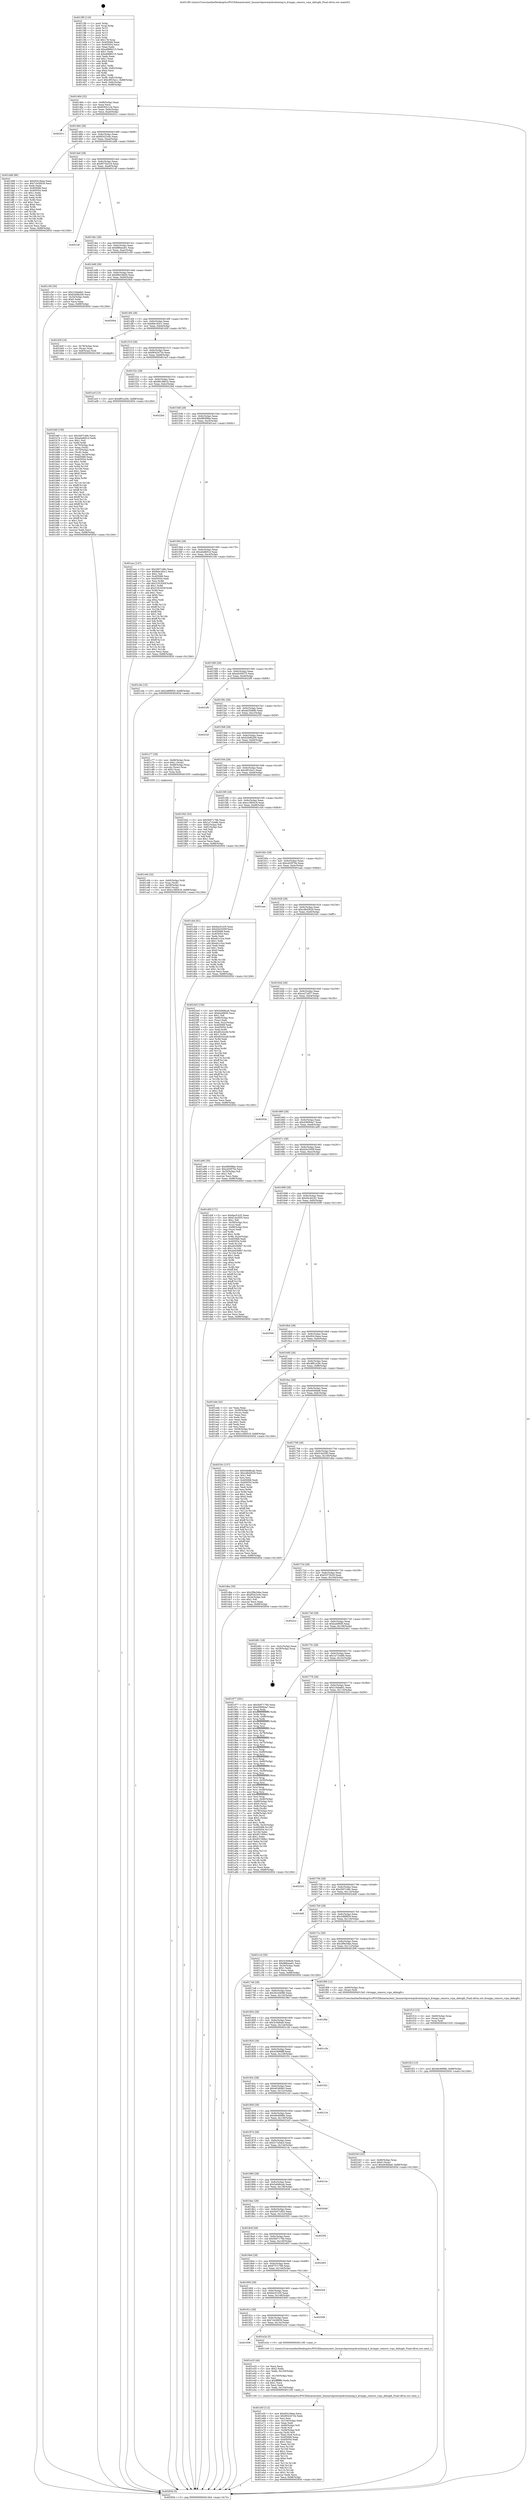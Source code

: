 digraph "0x4013f0" {
  label = "0x4013f0 (/mnt/c/Users/mathe/Desktop/tcc/POCII/binaries/extr_linuxarchpowerpckvmtiming.h_kvmppc_remove_vcpu_debugfs_Final-ollvm.out::main(0))"
  labelloc = "t"
  node[shape=record]

  Entry [label="",width=0.3,height=0.3,shape=circle,fillcolor=black,style=filled]
  "0x401464" [label="{
     0x401464 [32]\l
     | [instrs]\l
     &nbsp;&nbsp;0x401464 \<+6\>: mov -0x88(%rbp),%eax\l
     &nbsp;&nbsp;0x40146a \<+2\>: mov %eax,%ecx\l
     &nbsp;&nbsp;0x40146c \<+6\>: sub $0x8363c1cb,%ecx\l
     &nbsp;&nbsp;0x401472 \<+6\>: mov %eax,-0x9c(%rbp)\l
     &nbsp;&nbsp;0x401478 \<+6\>: mov %ecx,-0xa0(%rbp)\l
     &nbsp;&nbsp;0x40147e \<+6\>: je 000000000040201c \<main+0xc2c\>\l
  }"]
  "0x40201c" [label="{
     0x40201c\l
  }", style=dashed]
  "0x401484" [label="{
     0x401484 [28]\l
     | [instrs]\l
     &nbsp;&nbsp;0x401484 \<+5\>: jmp 0000000000401489 \<main+0x99\>\l
     &nbsp;&nbsp;0x401489 \<+6\>: mov -0x9c(%rbp),%eax\l
     &nbsp;&nbsp;0x40148f \<+5\>: sub $0x85423c6c,%eax\l
     &nbsp;&nbsp;0x401494 \<+6\>: mov %eax,-0xa4(%rbp)\l
     &nbsp;&nbsp;0x40149a \<+6\>: je 0000000000401dd8 \<main+0x9e8\>\l
  }"]
  Exit [label="",width=0.3,height=0.3,shape=circle,fillcolor=black,style=filled,peripheries=2]
  "0x401dd8" [label="{
     0x401dd8 [86]\l
     | [instrs]\l
     &nbsp;&nbsp;0x401dd8 \<+5\>: mov $0xd5419eea,%eax\l
     &nbsp;&nbsp;0x401ddd \<+5\>: mov $0x7cb30639,%ecx\l
     &nbsp;&nbsp;0x401de2 \<+2\>: xor %edx,%edx\l
     &nbsp;&nbsp;0x401de4 \<+7\>: mov 0x405068,%esi\l
     &nbsp;&nbsp;0x401deb \<+7\>: mov 0x405054,%edi\l
     &nbsp;&nbsp;0x401df2 \<+3\>: sub $0x1,%edx\l
     &nbsp;&nbsp;0x401df5 \<+3\>: mov %esi,%r8d\l
     &nbsp;&nbsp;0x401df8 \<+3\>: add %edx,%r8d\l
     &nbsp;&nbsp;0x401dfb \<+4\>: imul %r8d,%esi\l
     &nbsp;&nbsp;0x401dff \<+3\>: and $0x1,%esi\l
     &nbsp;&nbsp;0x401e02 \<+3\>: cmp $0x0,%esi\l
     &nbsp;&nbsp;0x401e05 \<+4\>: sete %r9b\l
     &nbsp;&nbsp;0x401e09 \<+3\>: cmp $0xa,%edi\l
     &nbsp;&nbsp;0x401e0c \<+4\>: setl %r10b\l
     &nbsp;&nbsp;0x401e10 \<+3\>: mov %r9b,%r11b\l
     &nbsp;&nbsp;0x401e13 \<+3\>: and %r10b,%r11b\l
     &nbsp;&nbsp;0x401e16 \<+3\>: xor %r10b,%r9b\l
     &nbsp;&nbsp;0x401e19 \<+3\>: or %r9b,%r11b\l
     &nbsp;&nbsp;0x401e1c \<+4\>: test $0x1,%r11b\l
     &nbsp;&nbsp;0x401e20 \<+3\>: cmovne %ecx,%eax\l
     &nbsp;&nbsp;0x401e23 \<+6\>: mov %eax,-0x88(%rbp)\l
     &nbsp;&nbsp;0x401e29 \<+5\>: jmp 000000000040265d \<main+0x126d\>\l
  }"]
  "0x4014a0" [label="{
     0x4014a0 [28]\l
     | [instrs]\l
     &nbsp;&nbsp;0x4014a0 \<+5\>: jmp 00000000004014a5 \<main+0xb5\>\l
     &nbsp;&nbsp;0x4014a5 \<+6\>: mov -0x9c(%rbp),%eax\l
     &nbsp;&nbsp;0x4014ab \<+5\>: sub $0x8570a319,%eax\l
     &nbsp;&nbsp;0x4014b0 \<+6\>: mov %eax,-0xa8(%rbp)\l
     &nbsp;&nbsp;0x4014b6 \<+6\>: je 00000000004021df \<main+0xdef\>\l
  }"]
  "0x401f23" [label="{
     0x401f23 [15]\l
     | [instrs]\l
     &nbsp;&nbsp;0x401f23 \<+10\>: movl $0x48c6696b,-0x88(%rbp)\l
     &nbsp;&nbsp;0x401f2d \<+5\>: jmp 000000000040265d \<main+0x126d\>\l
  }"]
  "0x4021df" [label="{
     0x4021df\l
  }", style=dashed]
  "0x4014bc" [label="{
     0x4014bc [28]\l
     | [instrs]\l
     &nbsp;&nbsp;0x4014bc \<+5\>: jmp 00000000004014c1 \<main+0xd1\>\l
     &nbsp;&nbsp;0x4014c1 \<+6\>: mov -0x9c(%rbp),%eax\l
     &nbsp;&nbsp;0x4014c7 \<+5\>: sub $0x886eea61,%eax\l
     &nbsp;&nbsp;0x4014cc \<+6\>: mov %eax,-0xac(%rbp)\l
     &nbsp;&nbsp;0x4014d2 \<+6\>: je 0000000000401c59 \<main+0x869\>\l
  }"]
  "0x401f14" [label="{
     0x401f14 [15]\l
     | [instrs]\l
     &nbsp;&nbsp;0x401f14 \<+4\>: mov -0x60(%rbp),%rax\l
     &nbsp;&nbsp;0x401f18 \<+3\>: mov (%rax),%rax\l
     &nbsp;&nbsp;0x401f1b \<+3\>: mov %rax,%rdi\l
     &nbsp;&nbsp;0x401f1e \<+5\>: call 0000000000401030 \<free@plt\>\l
     | [calls]\l
     &nbsp;&nbsp;0x401030 \{1\} (unknown)\l
  }"]
  "0x401c59" [label="{
     0x401c59 [30]\l
     | [instrs]\l
     &nbsp;&nbsp;0x401c59 \<+5\>: mov $0x216da8d1,%eax\l
     &nbsp;&nbsp;0x401c5e \<+5\>: mov $0xb2b8b200,%ecx\l
     &nbsp;&nbsp;0x401c63 \<+3\>: mov -0x34(%rbp),%edx\l
     &nbsp;&nbsp;0x401c66 \<+3\>: cmp $0x0,%edx\l
     &nbsp;&nbsp;0x401c69 \<+3\>: cmove %ecx,%eax\l
     &nbsp;&nbsp;0x401c6c \<+6\>: mov %eax,-0x88(%rbp)\l
     &nbsp;&nbsp;0x401c72 \<+5\>: jmp 000000000040265d \<main+0x126d\>\l
  }"]
  "0x4014d8" [label="{
     0x4014d8 [28]\l
     | [instrs]\l
     &nbsp;&nbsp;0x4014d8 \<+5\>: jmp 00000000004014dd \<main+0xed\>\l
     &nbsp;&nbsp;0x4014dd \<+6\>: mov -0x9c(%rbp),%eax\l
     &nbsp;&nbsp;0x4014e3 \<+5\>: sub $0x88d19b00,%eax\l
     &nbsp;&nbsp;0x4014e8 \<+6\>: mov %eax,-0xb0(%rbp)\l
     &nbsp;&nbsp;0x4014ee \<+6\>: je 00000000004020b4 \<main+0xcc4\>\l
  }"]
  "0x401e5f" [label="{
     0x401e5f [112]\l
     | [instrs]\l
     &nbsp;&nbsp;0x401e5f \<+5\>: mov $0xd5419eea,%ecx\l
     &nbsp;&nbsp;0x401e64 \<+5\>: mov $0x90424734,%edx\l
     &nbsp;&nbsp;0x401e69 \<+2\>: xor %esi,%esi\l
     &nbsp;&nbsp;0x401e6b \<+6\>: mov -0x154(%rbp),%edi\l
     &nbsp;&nbsp;0x401e71 \<+3\>: imul %eax,%edi\l
     &nbsp;&nbsp;0x401e74 \<+4\>: mov -0x60(%rbp),%r8\l
     &nbsp;&nbsp;0x401e78 \<+3\>: mov (%r8),%r8\l
     &nbsp;&nbsp;0x401e7b \<+4\>: mov -0x58(%rbp),%r9\l
     &nbsp;&nbsp;0x401e7f \<+3\>: movslq (%r9),%r9\l
     &nbsp;&nbsp;0x401e82 \<+4\>: mov %edi,(%r8,%r9,4)\l
     &nbsp;&nbsp;0x401e86 \<+7\>: mov 0x405068,%eax\l
     &nbsp;&nbsp;0x401e8d \<+7\>: mov 0x405054,%edi\l
     &nbsp;&nbsp;0x401e94 \<+3\>: sub $0x1,%esi\l
     &nbsp;&nbsp;0x401e97 \<+3\>: mov %eax,%r10d\l
     &nbsp;&nbsp;0x401e9a \<+3\>: add %esi,%r10d\l
     &nbsp;&nbsp;0x401e9d \<+4\>: imul %r10d,%eax\l
     &nbsp;&nbsp;0x401ea1 \<+3\>: and $0x1,%eax\l
     &nbsp;&nbsp;0x401ea4 \<+3\>: cmp $0x0,%eax\l
     &nbsp;&nbsp;0x401ea7 \<+4\>: sete %r11b\l
     &nbsp;&nbsp;0x401eab \<+3\>: cmp $0xa,%edi\l
     &nbsp;&nbsp;0x401eae \<+3\>: setl %bl\l
     &nbsp;&nbsp;0x401eb1 \<+3\>: mov %r11b,%r14b\l
     &nbsp;&nbsp;0x401eb4 \<+3\>: and %bl,%r14b\l
     &nbsp;&nbsp;0x401eb7 \<+3\>: xor %bl,%r11b\l
     &nbsp;&nbsp;0x401eba \<+3\>: or %r11b,%r14b\l
     &nbsp;&nbsp;0x401ebd \<+4\>: test $0x1,%r14b\l
     &nbsp;&nbsp;0x401ec1 \<+3\>: cmovne %edx,%ecx\l
     &nbsp;&nbsp;0x401ec4 \<+6\>: mov %ecx,-0x88(%rbp)\l
     &nbsp;&nbsp;0x401eca \<+5\>: jmp 000000000040265d \<main+0x126d\>\l
  }"]
  "0x4020b4" [label="{
     0x4020b4\l
  }", style=dashed]
  "0x4014f4" [label="{
     0x4014f4 [28]\l
     | [instrs]\l
     &nbsp;&nbsp;0x4014f4 \<+5\>: jmp 00000000004014f9 \<main+0x109\>\l
     &nbsp;&nbsp;0x4014f9 \<+6\>: mov -0x9c(%rbp),%eax\l
     &nbsp;&nbsp;0x4014ff \<+5\>: sub $0x8de183c1,%eax\l
     &nbsp;&nbsp;0x401504 \<+6\>: mov %eax,-0xb4(%rbp)\l
     &nbsp;&nbsp;0x40150a \<+6\>: je 0000000000401b5f \<main+0x76f\>\l
  }"]
  "0x401e33" [label="{
     0x401e33 [44]\l
     | [instrs]\l
     &nbsp;&nbsp;0x401e33 \<+2\>: xor %ecx,%ecx\l
     &nbsp;&nbsp;0x401e35 \<+5\>: mov $0x2,%edx\l
     &nbsp;&nbsp;0x401e3a \<+6\>: mov %edx,-0x150(%rbp)\l
     &nbsp;&nbsp;0x401e40 \<+1\>: cltd\l
     &nbsp;&nbsp;0x401e41 \<+6\>: mov -0x150(%rbp),%esi\l
     &nbsp;&nbsp;0x401e47 \<+2\>: idiv %esi\l
     &nbsp;&nbsp;0x401e49 \<+6\>: imul $0xfffffffe,%edx,%edx\l
     &nbsp;&nbsp;0x401e4f \<+3\>: sub $0x1,%ecx\l
     &nbsp;&nbsp;0x401e52 \<+2\>: sub %ecx,%edx\l
     &nbsp;&nbsp;0x401e54 \<+6\>: mov %edx,-0x154(%rbp)\l
     &nbsp;&nbsp;0x401e5a \<+5\>: call 0000000000401160 \<next_i\>\l
     | [calls]\l
     &nbsp;&nbsp;0x401160 \{1\} (/mnt/c/Users/mathe/Desktop/tcc/POCII/binaries/extr_linuxarchpowerpckvmtiming.h_kvmppc_remove_vcpu_debugfs_Final-ollvm.out::next_i)\l
  }"]
  "0x401b5f" [label="{
     0x401b5f [16]\l
     | [instrs]\l
     &nbsp;&nbsp;0x401b5f \<+4\>: mov -0x78(%rbp),%rax\l
     &nbsp;&nbsp;0x401b63 \<+3\>: mov (%rax),%rax\l
     &nbsp;&nbsp;0x401b66 \<+4\>: mov 0x8(%rax),%rdi\l
     &nbsp;&nbsp;0x401b6a \<+5\>: call 0000000000401060 \<atoi@plt\>\l
     | [calls]\l
     &nbsp;&nbsp;0x401060 \{1\} (unknown)\l
  }"]
  "0x401510" [label="{
     0x401510 [28]\l
     | [instrs]\l
     &nbsp;&nbsp;0x401510 \<+5\>: jmp 0000000000401515 \<main+0x125\>\l
     &nbsp;&nbsp;0x401515 \<+6\>: mov -0x9c(%rbp),%eax\l
     &nbsp;&nbsp;0x40151b \<+5\>: sub $0x90424734,%eax\l
     &nbsp;&nbsp;0x401520 \<+6\>: mov %eax,-0xb8(%rbp)\l
     &nbsp;&nbsp;0x401526 \<+6\>: je 0000000000401ecf \<main+0xadf\>\l
  }"]
  "0x401938" [label="{
     0x401938\l
  }", style=dashed]
  "0x401ecf" [label="{
     0x401ecf [15]\l
     | [instrs]\l
     &nbsp;&nbsp;0x401ecf \<+10\>: movl $0xdf91a29c,-0x88(%rbp)\l
     &nbsp;&nbsp;0x401ed9 \<+5\>: jmp 000000000040265d \<main+0x126d\>\l
  }"]
  "0x40152c" [label="{
     0x40152c [28]\l
     | [instrs]\l
     &nbsp;&nbsp;0x40152c \<+5\>: jmp 0000000000401531 \<main+0x141\>\l
     &nbsp;&nbsp;0x401531 \<+6\>: mov -0x9c(%rbp),%eax\l
     &nbsp;&nbsp;0x401537 \<+5\>: sub $0x9bc3861b,%eax\l
     &nbsp;&nbsp;0x40153c \<+6\>: mov %eax,-0xbc(%rbp)\l
     &nbsp;&nbsp;0x401542 \<+6\>: je 00000000004022bd \<main+0xecd\>\l
  }"]
  "0x401e2e" [label="{
     0x401e2e [5]\l
     | [instrs]\l
     &nbsp;&nbsp;0x401e2e \<+5\>: call 0000000000401160 \<next_i\>\l
     | [calls]\l
     &nbsp;&nbsp;0x401160 \{1\} (/mnt/c/Users/mathe/Desktop/tcc/POCII/binaries/extr_linuxarchpowerpckvmtiming.h_kvmppc_remove_vcpu_debugfs_Final-ollvm.out::next_i)\l
  }"]
  "0x4022bd" [label="{
     0x4022bd\l
  }", style=dashed]
  "0x401548" [label="{
     0x401548 [28]\l
     | [instrs]\l
     &nbsp;&nbsp;0x401548 \<+5\>: jmp 000000000040154d \<main+0x15d\>\l
     &nbsp;&nbsp;0x40154d \<+6\>: mov -0x9c(%rbp),%eax\l
     &nbsp;&nbsp;0x401553 \<+5\>: sub $0x9f05f9be,%eax\l
     &nbsp;&nbsp;0x401558 \<+6\>: mov %eax,-0xc0(%rbp)\l
     &nbsp;&nbsp;0x40155e \<+6\>: je 0000000000401acc \<main+0x6dc\>\l
  }"]
  "0x40191c" [label="{
     0x40191c [28]\l
     | [instrs]\l
     &nbsp;&nbsp;0x40191c \<+5\>: jmp 0000000000401921 \<main+0x531\>\l
     &nbsp;&nbsp;0x401921 \<+6\>: mov -0x9c(%rbp),%eax\l
     &nbsp;&nbsp;0x401927 \<+5\>: sub $0x7cb30639,%eax\l
     &nbsp;&nbsp;0x40192c \<+6\>: mov %eax,-0x14c(%rbp)\l
     &nbsp;&nbsp;0x401932 \<+6\>: je 0000000000401e2e \<main+0xa3e\>\l
  }"]
  "0x401acc" [label="{
     0x401acc [147]\l
     | [instrs]\l
     &nbsp;&nbsp;0x401acc \<+5\>: mov $0x2607c48c,%eax\l
     &nbsp;&nbsp;0x401ad1 \<+5\>: mov $0x8de183c1,%ecx\l
     &nbsp;&nbsp;0x401ad6 \<+2\>: mov $0x1,%dl\l
     &nbsp;&nbsp;0x401ad8 \<+7\>: mov 0x405068,%esi\l
     &nbsp;&nbsp;0x401adf \<+7\>: mov 0x405054,%edi\l
     &nbsp;&nbsp;0x401ae6 \<+3\>: mov %esi,%r8d\l
     &nbsp;&nbsp;0x401ae9 \<+7\>: add $0x3181830f,%r8d\l
     &nbsp;&nbsp;0x401af0 \<+4\>: sub $0x1,%r8d\l
     &nbsp;&nbsp;0x401af4 \<+7\>: sub $0x3181830f,%r8d\l
     &nbsp;&nbsp;0x401afb \<+4\>: imul %r8d,%esi\l
     &nbsp;&nbsp;0x401aff \<+3\>: and $0x1,%esi\l
     &nbsp;&nbsp;0x401b02 \<+3\>: cmp $0x0,%esi\l
     &nbsp;&nbsp;0x401b05 \<+4\>: sete %r9b\l
     &nbsp;&nbsp;0x401b09 \<+3\>: cmp $0xa,%edi\l
     &nbsp;&nbsp;0x401b0c \<+4\>: setl %r10b\l
     &nbsp;&nbsp;0x401b10 \<+3\>: mov %r9b,%r11b\l
     &nbsp;&nbsp;0x401b13 \<+4\>: xor $0xff,%r11b\l
     &nbsp;&nbsp;0x401b17 \<+3\>: mov %r10b,%bl\l
     &nbsp;&nbsp;0x401b1a \<+3\>: xor $0xff,%bl\l
     &nbsp;&nbsp;0x401b1d \<+3\>: xor $0x1,%dl\l
     &nbsp;&nbsp;0x401b20 \<+3\>: mov %r11b,%r14b\l
     &nbsp;&nbsp;0x401b23 \<+4\>: and $0xff,%r14b\l
     &nbsp;&nbsp;0x401b27 \<+3\>: and %dl,%r9b\l
     &nbsp;&nbsp;0x401b2a \<+3\>: mov %bl,%r15b\l
     &nbsp;&nbsp;0x401b2d \<+4\>: and $0xff,%r15b\l
     &nbsp;&nbsp;0x401b31 \<+3\>: and %dl,%r10b\l
     &nbsp;&nbsp;0x401b34 \<+3\>: or %r9b,%r14b\l
     &nbsp;&nbsp;0x401b37 \<+3\>: or %r10b,%r15b\l
     &nbsp;&nbsp;0x401b3a \<+3\>: xor %r15b,%r14b\l
     &nbsp;&nbsp;0x401b3d \<+3\>: or %bl,%r11b\l
     &nbsp;&nbsp;0x401b40 \<+4\>: xor $0xff,%r11b\l
     &nbsp;&nbsp;0x401b44 \<+3\>: or $0x1,%dl\l
     &nbsp;&nbsp;0x401b47 \<+3\>: and %dl,%r11b\l
     &nbsp;&nbsp;0x401b4a \<+3\>: or %r11b,%r14b\l
     &nbsp;&nbsp;0x401b4d \<+4\>: test $0x1,%r14b\l
     &nbsp;&nbsp;0x401b51 \<+3\>: cmovne %ecx,%eax\l
     &nbsp;&nbsp;0x401b54 \<+6\>: mov %eax,-0x88(%rbp)\l
     &nbsp;&nbsp;0x401b5a \<+5\>: jmp 000000000040265d \<main+0x126d\>\l
  }"]
  "0x401564" [label="{
     0x401564 [28]\l
     | [instrs]\l
     &nbsp;&nbsp;0x401564 \<+5\>: jmp 0000000000401569 \<main+0x179\>\l
     &nbsp;&nbsp;0x401569 \<+6\>: mov -0x9c(%rbp),%eax\l
     &nbsp;&nbsp;0x40156f \<+5\>: sub $0xa0afb91d,%eax\l
     &nbsp;&nbsp;0x401574 \<+6\>: mov %eax,-0xc4(%rbp)\l
     &nbsp;&nbsp;0x40157a \<+6\>: je 0000000000401c0e \<main+0x81e\>\l
  }"]
  "0x402508" [label="{
     0x402508\l
  }", style=dashed]
  "0x401c0e" [label="{
     0x401c0e [15]\l
     | [instrs]\l
     &nbsp;&nbsp;0x401c0e \<+10\>: movl $0x2d8f9f29,-0x88(%rbp)\l
     &nbsp;&nbsp;0x401c18 \<+5\>: jmp 000000000040265d \<main+0x126d\>\l
  }"]
  "0x401580" [label="{
     0x401580 [28]\l
     | [instrs]\l
     &nbsp;&nbsp;0x401580 \<+5\>: jmp 0000000000401585 \<main+0x195\>\l
     &nbsp;&nbsp;0x401585 \<+6\>: mov -0x9c(%rbp),%eax\l
     &nbsp;&nbsp;0x40158b \<+5\>: sub $0xa0c09275,%eax\l
     &nbsp;&nbsp;0x401590 \<+6\>: mov %eax,-0xc8(%rbp)\l
     &nbsp;&nbsp;0x401596 \<+6\>: je 00000000004022f6 \<main+0xf06\>\l
  }"]
  "0x401900" [label="{
     0x401900 [28]\l
     | [instrs]\l
     &nbsp;&nbsp;0x401900 \<+5\>: jmp 0000000000401905 \<main+0x515\>\l
     &nbsp;&nbsp;0x401905 \<+6\>: mov -0x9c(%rbp),%eax\l
     &nbsp;&nbsp;0x40190b \<+5\>: sub $0x6ecf1435,%eax\l
     &nbsp;&nbsp;0x401910 \<+6\>: mov %eax,-0x148(%rbp)\l
     &nbsp;&nbsp;0x401916 \<+6\>: je 0000000000402508 \<main+0x1118\>\l
  }"]
  "0x4022f6" [label="{
     0x4022f6\l
  }", style=dashed]
  "0x40159c" [label="{
     0x40159c [28]\l
     | [instrs]\l
     &nbsp;&nbsp;0x40159c \<+5\>: jmp 00000000004015a1 \<main+0x1b1\>\l
     &nbsp;&nbsp;0x4015a1 \<+6\>: mov -0x9c(%rbp),%eax\l
     &nbsp;&nbsp;0x4015a7 \<+5\>: sub $0xab35dbfb,%eax\l
     &nbsp;&nbsp;0x4015ac \<+6\>: mov %eax,-0xcc(%rbp)\l
     &nbsp;&nbsp;0x4015b2 \<+6\>: je 000000000040232f \<main+0xf3f\>\l
  }"]
  "0x4025cd" [label="{
     0x4025cd\l
  }", style=dashed]
  "0x40232f" [label="{
     0x40232f\l
  }", style=dashed]
  "0x4015b8" [label="{
     0x4015b8 [28]\l
     | [instrs]\l
     &nbsp;&nbsp;0x4015b8 \<+5\>: jmp 00000000004015bd \<main+0x1cd\>\l
     &nbsp;&nbsp;0x4015bd \<+6\>: mov -0x9c(%rbp),%eax\l
     &nbsp;&nbsp;0x4015c3 \<+5\>: sub $0xb2b8b200,%eax\l
     &nbsp;&nbsp;0x4015c8 \<+6\>: mov %eax,-0xd0(%rbp)\l
     &nbsp;&nbsp;0x4015ce \<+6\>: je 0000000000401c77 \<main+0x887\>\l
  }"]
  "0x4018e4" [label="{
     0x4018e4 [28]\l
     | [instrs]\l
     &nbsp;&nbsp;0x4018e4 \<+5\>: jmp 00000000004018e9 \<main+0x4f9\>\l
     &nbsp;&nbsp;0x4018e9 \<+6\>: mov -0x9c(%rbp),%eax\l
     &nbsp;&nbsp;0x4018ef \<+5\>: sub $0x6757c798,%eax\l
     &nbsp;&nbsp;0x4018f4 \<+6\>: mov %eax,-0x144(%rbp)\l
     &nbsp;&nbsp;0x4018fa \<+6\>: je 00000000004025cd \<main+0x11dd\>\l
  }"]
  "0x401c77" [label="{
     0x401c77 [29]\l
     | [instrs]\l
     &nbsp;&nbsp;0x401c77 \<+4\>: mov -0x68(%rbp),%rax\l
     &nbsp;&nbsp;0x401c7b \<+6\>: movl $0x1,(%rax)\l
     &nbsp;&nbsp;0x401c81 \<+4\>: mov -0x68(%rbp),%rax\l
     &nbsp;&nbsp;0x401c85 \<+3\>: movslq (%rax),%rax\l
     &nbsp;&nbsp;0x401c88 \<+4\>: shl $0x2,%rax\l
     &nbsp;&nbsp;0x401c8c \<+3\>: mov %rax,%rdi\l
     &nbsp;&nbsp;0x401c8f \<+5\>: call 0000000000401050 \<malloc@plt\>\l
     | [calls]\l
     &nbsp;&nbsp;0x401050 \{1\} (unknown)\l
  }"]
  "0x4015d4" [label="{
     0x4015d4 [28]\l
     | [instrs]\l
     &nbsp;&nbsp;0x4015d4 \<+5\>: jmp 00000000004015d9 \<main+0x1e9\>\l
     &nbsp;&nbsp;0x4015d9 \<+6\>: mov -0x9c(%rbp),%eax\l
     &nbsp;&nbsp;0x4015df \<+5\>: sub $0xc8f10a1c,%eax\l
     &nbsp;&nbsp;0x4015e4 \<+6\>: mov %eax,-0xd4(%rbp)\l
     &nbsp;&nbsp;0x4015ea \<+6\>: je 0000000000401942 \<main+0x552\>\l
  }"]
  "0x402493" [label="{
     0x402493\l
  }", style=dashed]
  "0x401942" [label="{
     0x401942 [53]\l
     | [instrs]\l
     &nbsp;&nbsp;0x401942 \<+5\>: mov $0x5b97176b,%eax\l
     &nbsp;&nbsp;0x401947 \<+5\>: mov $0x1a71b48b,%ecx\l
     &nbsp;&nbsp;0x40194c \<+6\>: mov -0x82(%rbp),%dl\l
     &nbsp;&nbsp;0x401952 \<+7\>: mov -0x81(%rbp),%sil\l
     &nbsp;&nbsp;0x401959 \<+3\>: mov %dl,%dil\l
     &nbsp;&nbsp;0x40195c \<+3\>: and %sil,%dil\l
     &nbsp;&nbsp;0x40195f \<+3\>: xor %sil,%dl\l
     &nbsp;&nbsp;0x401962 \<+3\>: or %dl,%dil\l
     &nbsp;&nbsp;0x401965 \<+4\>: test $0x1,%dil\l
     &nbsp;&nbsp;0x401969 \<+3\>: cmovne %ecx,%eax\l
     &nbsp;&nbsp;0x40196c \<+6\>: mov %eax,-0x88(%rbp)\l
     &nbsp;&nbsp;0x401972 \<+5\>: jmp 000000000040265d \<main+0x126d\>\l
  }"]
  "0x4015f0" [label="{
     0x4015f0 [28]\l
     | [instrs]\l
     &nbsp;&nbsp;0x4015f0 \<+5\>: jmp 00000000004015f5 \<main+0x205\>\l
     &nbsp;&nbsp;0x4015f5 \<+6\>: mov -0x9c(%rbp),%eax\l
     &nbsp;&nbsp;0x4015fb \<+5\>: sub $0xcc380418,%eax\l
     &nbsp;&nbsp;0x401600 \<+6\>: mov %eax,-0xd8(%rbp)\l
     &nbsp;&nbsp;0x401606 \<+6\>: je 0000000000401cb4 \<main+0x8c4\>\l
  }"]
  "0x40265d" [label="{
     0x40265d [5]\l
     | [instrs]\l
     &nbsp;&nbsp;0x40265d \<+5\>: jmp 0000000000401464 \<main+0x74\>\l
  }"]
  "0x4013f0" [label="{
     0x4013f0 [116]\l
     | [instrs]\l
     &nbsp;&nbsp;0x4013f0 \<+1\>: push %rbp\l
     &nbsp;&nbsp;0x4013f1 \<+3\>: mov %rsp,%rbp\l
     &nbsp;&nbsp;0x4013f4 \<+2\>: push %r15\l
     &nbsp;&nbsp;0x4013f6 \<+2\>: push %r14\l
     &nbsp;&nbsp;0x4013f8 \<+2\>: push %r13\l
     &nbsp;&nbsp;0x4013fa \<+2\>: push %r12\l
     &nbsp;&nbsp;0x4013fc \<+1\>: push %rbx\l
     &nbsp;&nbsp;0x4013fd \<+7\>: sub $0x178,%rsp\l
     &nbsp;&nbsp;0x401404 \<+7\>: mov 0x405068,%eax\l
     &nbsp;&nbsp;0x40140b \<+7\>: mov 0x405054,%ecx\l
     &nbsp;&nbsp;0x401412 \<+2\>: mov %eax,%edx\l
     &nbsp;&nbsp;0x401414 \<+6\>: add $0xa6886215,%edx\l
     &nbsp;&nbsp;0x40141a \<+3\>: sub $0x1,%edx\l
     &nbsp;&nbsp;0x40141d \<+6\>: sub $0xa6886215,%edx\l
     &nbsp;&nbsp;0x401423 \<+3\>: imul %edx,%eax\l
     &nbsp;&nbsp;0x401426 \<+3\>: and $0x1,%eax\l
     &nbsp;&nbsp;0x401429 \<+3\>: cmp $0x0,%eax\l
     &nbsp;&nbsp;0x40142c \<+4\>: sete %r8b\l
     &nbsp;&nbsp;0x401430 \<+4\>: and $0x1,%r8b\l
     &nbsp;&nbsp;0x401434 \<+7\>: mov %r8b,-0x82(%rbp)\l
     &nbsp;&nbsp;0x40143b \<+3\>: cmp $0xa,%ecx\l
     &nbsp;&nbsp;0x40143e \<+4\>: setl %r8b\l
     &nbsp;&nbsp;0x401442 \<+4\>: and $0x1,%r8b\l
     &nbsp;&nbsp;0x401446 \<+7\>: mov %r8b,-0x81(%rbp)\l
     &nbsp;&nbsp;0x40144d \<+10\>: movl $0xc8f10a1c,-0x88(%rbp)\l
     &nbsp;&nbsp;0x401457 \<+6\>: mov %edi,-0x8c(%rbp)\l
     &nbsp;&nbsp;0x40145d \<+7\>: mov %rsi,-0x98(%rbp)\l
  }"]
  "0x4018c8" [label="{
     0x4018c8 [28]\l
     | [instrs]\l
     &nbsp;&nbsp;0x4018c8 \<+5\>: jmp 00000000004018cd \<main+0x4dd\>\l
     &nbsp;&nbsp;0x4018cd \<+6\>: mov -0x9c(%rbp),%eax\l
     &nbsp;&nbsp;0x4018d3 \<+5\>: sub $0x5b97176b,%eax\l
     &nbsp;&nbsp;0x4018d8 \<+6\>: mov %eax,-0x140(%rbp)\l
     &nbsp;&nbsp;0x4018de \<+6\>: je 0000000000402493 \<main+0x10a3\>\l
  }"]
  "0x401cb4" [label="{
     0x401cb4 [91]\l
     | [instrs]\l
     &nbsp;&nbsp;0x401cb4 \<+5\>: mov $0x6ecf1435,%eax\l
     &nbsp;&nbsp;0x401cb9 \<+5\>: mov $0xd3e3200f,%ecx\l
     &nbsp;&nbsp;0x401cbe \<+7\>: mov 0x405068,%edx\l
     &nbsp;&nbsp;0x401cc5 \<+7\>: mov 0x405054,%esi\l
     &nbsp;&nbsp;0x401ccc \<+2\>: mov %edx,%edi\l
     &nbsp;&nbsp;0x401cce \<+6\>: sub $0xeb1c2ca,%edi\l
     &nbsp;&nbsp;0x401cd4 \<+3\>: sub $0x1,%edi\l
     &nbsp;&nbsp;0x401cd7 \<+6\>: add $0xeb1c2ca,%edi\l
     &nbsp;&nbsp;0x401cdd \<+3\>: imul %edi,%edx\l
     &nbsp;&nbsp;0x401ce0 \<+3\>: and $0x1,%edx\l
     &nbsp;&nbsp;0x401ce3 \<+3\>: cmp $0x0,%edx\l
     &nbsp;&nbsp;0x401ce6 \<+4\>: sete %r8b\l
     &nbsp;&nbsp;0x401cea \<+3\>: cmp $0xa,%esi\l
     &nbsp;&nbsp;0x401ced \<+4\>: setl %r9b\l
     &nbsp;&nbsp;0x401cf1 \<+3\>: mov %r8b,%r10b\l
     &nbsp;&nbsp;0x401cf4 \<+3\>: and %r9b,%r10b\l
     &nbsp;&nbsp;0x401cf7 \<+3\>: xor %r9b,%r8b\l
     &nbsp;&nbsp;0x401cfa \<+3\>: or %r8b,%r10b\l
     &nbsp;&nbsp;0x401cfd \<+4\>: test $0x1,%r10b\l
     &nbsp;&nbsp;0x401d01 \<+3\>: cmovne %ecx,%eax\l
     &nbsp;&nbsp;0x401d04 \<+6\>: mov %eax,-0x88(%rbp)\l
     &nbsp;&nbsp;0x401d0a \<+5\>: jmp 000000000040265d \<main+0x126d\>\l
  }"]
  "0x40160c" [label="{
     0x40160c [28]\l
     | [instrs]\l
     &nbsp;&nbsp;0x40160c \<+5\>: jmp 0000000000401611 \<main+0x221\>\l
     &nbsp;&nbsp;0x401611 \<+6\>: mov -0x9c(%rbp),%eax\l
     &nbsp;&nbsp;0x401617 \<+5\>: sub $0xcd20f70e,%eax\l
     &nbsp;&nbsp;0x40161c \<+6\>: mov %eax,-0xdc(%rbp)\l
     &nbsp;&nbsp;0x401622 \<+6\>: je 0000000000401aae \<main+0x6be\>\l
  }"]
  "0x4025f2" [label="{
     0x4025f2\l
  }", style=dashed]
  "0x401aae" [label="{
     0x401aae\l
  }", style=dashed]
  "0x401628" [label="{
     0x401628 [28]\l
     | [instrs]\l
     &nbsp;&nbsp;0x401628 \<+5\>: jmp 000000000040162d \<main+0x23d\>\l
     &nbsp;&nbsp;0x40162d \<+6\>: mov -0x9c(%rbp),%eax\l
     &nbsp;&nbsp;0x401633 \<+5\>: sub $0xcdbd3b29,%eax\l
     &nbsp;&nbsp;0x401638 \<+6\>: mov %eax,-0xe0(%rbp)\l
     &nbsp;&nbsp;0x40163e \<+6\>: je 00000000004023e5 \<main+0xff5\>\l
  }"]
  "0x4018ac" [label="{
     0x4018ac [28]\l
     | [instrs]\l
     &nbsp;&nbsp;0x4018ac \<+5\>: jmp 00000000004018b1 \<main+0x4c1\>\l
     &nbsp;&nbsp;0x4018b1 \<+6\>: mov -0x9c(%rbp),%eax\l
     &nbsp;&nbsp;0x4018b7 \<+5\>: sub $0x5b57c953,%eax\l
     &nbsp;&nbsp;0x4018bc \<+6\>: mov %eax,-0x13c(%rbp)\l
     &nbsp;&nbsp;0x4018c2 \<+6\>: je 00000000004025f2 \<main+0x1202\>\l
  }"]
  "0x4023e5" [label="{
     0x4023e5 [156]\l
     | [instrs]\l
     &nbsp;&nbsp;0x4023e5 \<+5\>: mov $0x5a9d6cab,%eax\l
     &nbsp;&nbsp;0x4023ea \<+5\>: mov $0xba49856,%ecx\l
     &nbsp;&nbsp;0x4023ef \<+2\>: mov $0x1,%dl\l
     &nbsp;&nbsp;0x4023f1 \<+4\>: mov -0x80(%rbp),%rsi\l
     &nbsp;&nbsp;0x4023f5 \<+2\>: mov (%rsi),%edi\l
     &nbsp;&nbsp;0x4023f7 \<+3\>: mov %edi,-0x2c(%rbp)\l
     &nbsp;&nbsp;0x4023fa \<+7\>: mov 0x405068,%edi\l
     &nbsp;&nbsp;0x402401 \<+8\>: mov 0x405054,%r8d\l
     &nbsp;&nbsp;0x402409 \<+3\>: mov %edi,%r9d\l
     &nbsp;&nbsp;0x40240c \<+7\>: sub $0xd0242cfd,%r9d\l
     &nbsp;&nbsp;0x402413 \<+4\>: sub $0x1,%r9d\l
     &nbsp;&nbsp;0x402417 \<+7\>: add $0xd0242cfd,%r9d\l
     &nbsp;&nbsp;0x40241e \<+4\>: imul %r9d,%edi\l
     &nbsp;&nbsp;0x402422 \<+3\>: and $0x1,%edi\l
     &nbsp;&nbsp;0x402425 \<+3\>: cmp $0x0,%edi\l
     &nbsp;&nbsp;0x402428 \<+4\>: sete %r10b\l
     &nbsp;&nbsp;0x40242c \<+4\>: cmp $0xa,%r8d\l
     &nbsp;&nbsp;0x402430 \<+4\>: setl %r11b\l
     &nbsp;&nbsp;0x402434 \<+3\>: mov %r10b,%bl\l
     &nbsp;&nbsp;0x402437 \<+3\>: xor $0xff,%bl\l
     &nbsp;&nbsp;0x40243a \<+3\>: mov %r11b,%r14b\l
     &nbsp;&nbsp;0x40243d \<+4\>: xor $0xff,%r14b\l
     &nbsp;&nbsp;0x402441 \<+3\>: xor $0x1,%dl\l
     &nbsp;&nbsp;0x402444 \<+3\>: mov %bl,%r15b\l
     &nbsp;&nbsp;0x402447 \<+4\>: and $0xff,%r15b\l
     &nbsp;&nbsp;0x40244b \<+3\>: and %dl,%r10b\l
     &nbsp;&nbsp;0x40244e \<+3\>: mov %r14b,%r12b\l
     &nbsp;&nbsp;0x402451 \<+4\>: and $0xff,%r12b\l
     &nbsp;&nbsp;0x402455 \<+3\>: and %dl,%r11b\l
     &nbsp;&nbsp;0x402458 \<+3\>: or %r10b,%r15b\l
     &nbsp;&nbsp;0x40245b \<+3\>: or %r11b,%r12b\l
     &nbsp;&nbsp;0x40245e \<+3\>: xor %r12b,%r15b\l
     &nbsp;&nbsp;0x402461 \<+3\>: or %r14b,%bl\l
     &nbsp;&nbsp;0x402464 \<+3\>: xor $0xff,%bl\l
     &nbsp;&nbsp;0x402467 \<+3\>: or $0x1,%dl\l
     &nbsp;&nbsp;0x40246a \<+2\>: and %dl,%bl\l
     &nbsp;&nbsp;0x40246c \<+3\>: or %bl,%r15b\l
     &nbsp;&nbsp;0x40246f \<+4\>: test $0x1,%r15b\l
     &nbsp;&nbsp;0x402473 \<+3\>: cmovne %ecx,%eax\l
     &nbsp;&nbsp;0x402476 \<+6\>: mov %eax,-0x88(%rbp)\l
     &nbsp;&nbsp;0x40247c \<+5\>: jmp 000000000040265d \<main+0x126d\>\l
  }"]
  "0x401644" [label="{
     0x401644 [28]\l
     | [instrs]\l
     &nbsp;&nbsp;0x401644 \<+5\>: jmp 0000000000401649 \<main+0x259\>\l
     &nbsp;&nbsp;0x401649 \<+6\>: mov -0x9c(%rbp),%eax\l
     &nbsp;&nbsp;0x40164f \<+5\>: sub $0xce27af27,%eax\l
     &nbsp;&nbsp;0x401654 \<+6\>: mov %eax,-0xe4(%rbp)\l
     &nbsp;&nbsp;0x40165a \<+6\>: je 000000000040202b \<main+0xc3b\>\l
  }"]
  "0x402648" [label="{
     0x402648\l
  }", style=dashed]
  "0x40202b" [label="{
     0x40202b\l
  }", style=dashed]
  "0x401660" [label="{
     0x401660 [28]\l
     | [instrs]\l
     &nbsp;&nbsp;0x401660 \<+5\>: jmp 0000000000401665 \<main+0x275\>\l
     &nbsp;&nbsp;0x401665 \<+6\>: mov -0x9c(%rbp),%eax\l
     &nbsp;&nbsp;0x40166b \<+5\>: sub $0xd39064a7,%eax\l
     &nbsp;&nbsp;0x401670 \<+6\>: mov %eax,-0xe8(%rbp)\l
     &nbsp;&nbsp;0x401676 \<+6\>: je 0000000000401a90 \<main+0x6a0\>\l
  }"]
  "0x401890" [label="{
     0x401890 [28]\l
     | [instrs]\l
     &nbsp;&nbsp;0x401890 \<+5\>: jmp 0000000000401895 \<main+0x4a5\>\l
     &nbsp;&nbsp;0x401895 \<+6\>: mov -0x9c(%rbp),%eax\l
     &nbsp;&nbsp;0x40189b \<+5\>: sub $0x5a9d6cab,%eax\l
     &nbsp;&nbsp;0x4018a0 \<+6\>: mov %eax,-0x138(%rbp)\l
     &nbsp;&nbsp;0x4018a6 \<+6\>: je 0000000000402648 \<main+0x1258\>\l
  }"]
  "0x401a90" [label="{
     0x401a90 [30]\l
     | [instrs]\l
     &nbsp;&nbsp;0x401a90 \<+5\>: mov $0x9f05f9be,%eax\l
     &nbsp;&nbsp;0x401a95 \<+5\>: mov $0xcd20f70e,%ecx\l
     &nbsp;&nbsp;0x401a9a \<+3\>: mov -0x35(%rbp),%dl\l
     &nbsp;&nbsp;0x401a9d \<+3\>: test $0x1,%dl\l
     &nbsp;&nbsp;0x401aa0 \<+3\>: cmovne %ecx,%eax\l
     &nbsp;&nbsp;0x401aa3 \<+6\>: mov %eax,-0x88(%rbp)\l
     &nbsp;&nbsp;0x401aa9 \<+5\>: jmp 000000000040265d \<main+0x126d\>\l
  }"]
  "0x40167c" [label="{
     0x40167c [28]\l
     | [instrs]\l
     &nbsp;&nbsp;0x40167c \<+5\>: jmp 0000000000401681 \<main+0x291\>\l
     &nbsp;&nbsp;0x401681 \<+6\>: mov -0x9c(%rbp),%eax\l
     &nbsp;&nbsp;0x401687 \<+5\>: sub $0xd3e3200f,%eax\l
     &nbsp;&nbsp;0x40168c \<+6\>: mov %eax,-0xec(%rbp)\l
     &nbsp;&nbsp;0x401692 \<+6\>: je 0000000000401d0f \<main+0x91f\>\l
  }"]
  "0x40214c" [label="{
     0x40214c\l
  }", style=dashed]
  "0x401d0f" [label="{
     0x401d0f [171]\l
     | [instrs]\l
     &nbsp;&nbsp;0x401d0f \<+5\>: mov $0x6ecf1435,%eax\l
     &nbsp;&nbsp;0x401d14 \<+5\>: mov $0xf14a35f3,%ecx\l
     &nbsp;&nbsp;0x401d19 \<+2\>: mov $0x1,%dl\l
     &nbsp;&nbsp;0x401d1b \<+4\>: mov -0x58(%rbp),%rsi\l
     &nbsp;&nbsp;0x401d1f \<+2\>: mov (%rsi),%edi\l
     &nbsp;&nbsp;0x401d21 \<+4\>: mov -0x68(%rbp),%rsi\l
     &nbsp;&nbsp;0x401d25 \<+2\>: cmp (%rsi),%edi\l
     &nbsp;&nbsp;0x401d27 \<+4\>: setl %r8b\l
     &nbsp;&nbsp;0x401d2b \<+4\>: and $0x1,%r8b\l
     &nbsp;&nbsp;0x401d2f \<+4\>: mov %r8b,-0x2e(%rbp)\l
     &nbsp;&nbsp;0x401d33 \<+7\>: mov 0x405068,%edi\l
     &nbsp;&nbsp;0x401d3a \<+8\>: mov 0x405054,%r9d\l
     &nbsp;&nbsp;0x401d42 \<+3\>: mov %edi,%r10d\l
     &nbsp;&nbsp;0x401d45 \<+7\>: sub $0xa0436867,%r10d\l
     &nbsp;&nbsp;0x401d4c \<+4\>: sub $0x1,%r10d\l
     &nbsp;&nbsp;0x401d50 \<+7\>: add $0xa0436867,%r10d\l
     &nbsp;&nbsp;0x401d57 \<+4\>: imul %r10d,%edi\l
     &nbsp;&nbsp;0x401d5b \<+3\>: and $0x1,%edi\l
     &nbsp;&nbsp;0x401d5e \<+3\>: cmp $0x0,%edi\l
     &nbsp;&nbsp;0x401d61 \<+4\>: sete %r8b\l
     &nbsp;&nbsp;0x401d65 \<+4\>: cmp $0xa,%r9d\l
     &nbsp;&nbsp;0x401d69 \<+4\>: setl %r11b\l
     &nbsp;&nbsp;0x401d6d \<+3\>: mov %r8b,%bl\l
     &nbsp;&nbsp;0x401d70 \<+3\>: xor $0xff,%bl\l
     &nbsp;&nbsp;0x401d73 \<+3\>: mov %r11b,%r14b\l
     &nbsp;&nbsp;0x401d76 \<+4\>: xor $0xff,%r14b\l
     &nbsp;&nbsp;0x401d7a \<+3\>: xor $0x1,%dl\l
     &nbsp;&nbsp;0x401d7d \<+3\>: mov %bl,%r15b\l
     &nbsp;&nbsp;0x401d80 \<+4\>: and $0xff,%r15b\l
     &nbsp;&nbsp;0x401d84 \<+3\>: and %dl,%r8b\l
     &nbsp;&nbsp;0x401d87 \<+3\>: mov %r14b,%r12b\l
     &nbsp;&nbsp;0x401d8a \<+4\>: and $0xff,%r12b\l
     &nbsp;&nbsp;0x401d8e \<+3\>: and %dl,%r11b\l
     &nbsp;&nbsp;0x401d91 \<+3\>: or %r8b,%r15b\l
     &nbsp;&nbsp;0x401d94 \<+3\>: or %r11b,%r12b\l
     &nbsp;&nbsp;0x401d97 \<+3\>: xor %r12b,%r15b\l
     &nbsp;&nbsp;0x401d9a \<+3\>: or %r14b,%bl\l
     &nbsp;&nbsp;0x401d9d \<+3\>: xor $0xff,%bl\l
     &nbsp;&nbsp;0x401da0 \<+3\>: or $0x1,%dl\l
     &nbsp;&nbsp;0x401da3 \<+2\>: and %dl,%bl\l
     &nbsp;&nbsp;0x401da5 \<+3\>: or %bl,%r15b\l
     &nbsp;&nbsp;0x401da8 \<+4\>: test $0x1,%r15b\l
     &nbsp;&nbsp;0x401dac \<+3\>: cmovne %ecx,%eax\l
     &nbsp;&nbsp;0x401daf \<+6\>: mov %eax,-0x88(%rbp)\l
     &nbsp;&nbsp;0x401db5 \<+5\>: jmp 000000000040265d \<main+0x126d\>\l
  }"]
  "0x401698" [label="{
     0x401698 [28]\l
     | [instrs]\l
     &nbsp;&nbsp;0x401698 \<+5\>: jmp 000000000040169d \<main+0x2ad\>\l
     &nbsp;&nbsp;0x40169d \<+6\>: mov -0x9c(%rbp),%eax\l
     &nbsp;&nbsp;0x4016a3 \<+5\>: sub $0xd4c4d181,%eax\l
     &nbsp;&nbsp;0x4016a8 \<+6\>: mov %eax,-0xf0(%rbp)\l
     &nbsp;&nbsp;0x4016ae \<+6\>: je 0000000000402590 \<main+0x11a0\>\l
  }"]
  "0x401874" [label="{
     0x401874 [28]\l
     | [instrs]\l
     &nbsp;&nbsp;0x401874 \<+5\>: jmp 0000000000401879 \<main+0x489\>\l
     &nbsp;&nbsp;0x401879 \<+6\>: mov -0x9c(%rbp),%eax\l
     &nbsp;&nbsp;0x40187f \<+5\>: sub $0x517a5dc2,%eax\l
     &nbsp;&nbsp;0x401884 \<+6\>: mov %eax,-0x134(%rbp)\l
     &nbsp;&nbsp;0x40188a \<+6\>: je 000000000040214c \<main+0xd5c\>\l
  }"]
  "0x402590" [label="{
     0x402590\l
  }", style=dashed]
  "0x4016b4" [label="{
     0x4016b4 [28]\l
     | [instrs]\l
     &nbsp;&nbsp;0x4016b4 \<+5\>: jmp 00000000004016b9 \<main+0x2c9\>\l
     &nbsp;&nbsp;0x4016b9 \<+6\>: mov -0x9c(%rbp),%eax\l
     &nbsp;&nbsp;0x4016bf \<+5\>: sub $0xd5419eea,%eax\l
     &nbsp;&nbsp;0x4016c4 \<+6\>: mov %eax,-0xf4(%rbp)\l
     &nbsp;&nbsp;0x4016ca \<+6\>: je 000000000040252d \<main+0x113d\>\l
  }"]
  "0x402343" [label="{
     0x402343 [25]\l
     | [instrs]\l
     &nbsp;&nbsp;0x402343 \<+4\>: mov -0x80(%rbp),%rax\l
     &nbsp;&nbsp;0x402347 \<+6\>: movl $0x0,(%rax)\l
     &nbsp;&nbsp;0x40234d \<+10\>: movl $0xefc9dda6,-0x88(%rbp)\l
     &nbsp;&nbsp;0x402357 \<+5\>: jmp 000000000040265d \<main+0x126d\>\l
  }"]
  "0x40252d" [label="{
     0x40252d\l
  }", style=dashed]
  "0x4016d0" [label="{
     0x4016d0 [28]\l
     | [instrs]\l
     &nbsp;&nbsp;0x4016d0 \<+5\>: jmp 00000000004016d5 \<main+0x2e5\>\l
     &nbsp;&nbsp;0x4016d5 \<+6\>: mov -0x9c(%rbp),%eax\l
     &nbsp;&nbsp;0x4016db \<+5\>: sub $0xdf91a29c,%eax\l
     &nbsp;&nbsp;0x4016e0 \<+6\>: mov %eax,-0xf8(%rbp)\l
     &nbsp;&nbsp;0x4016e6 \<+6\>: je 0000000000401ede \<main+0xaee\>\l
  }"]
  "0x401858" [label="{
     0x401858 [28]\l
     | [instrs]\l
     &nbsp;&nbsp;0x401858 \<+5\>: jmp 000000000040185d \<main+0x46d\>\l
     &nbsp;&nbsp;0x40185d \<+6\>: mov -0x9c(%rbp),%eax\l
     &nbsp;&nbsp;0x401863 \<+5\>: sub $0x48c6696b,%eax\l
     &nbsp;&nbsp;0x401868 \<+6\>: mov %eax,-0x130(%rbp)\l
     &nbsp;&nbsp;0x40186e \<+6\>: je 0000000000402343 \<main+0xf53\>\l
  }"]
  "0x401ede" [label="{
     0x401ede [42]\l
     | [instrs]\l
     &nbsp;&nbsp;0x401ede \<+2\>: xor %eax,%eax\l
     &nbsp;&nbsp;0x401ee0 \<+4\>: mov -0x58(%rbp),%rcx\l
     &nbsp;&nbsp;0x401ee4 \<+2\>: mov (%rcx),%edx\l
     &nbsp;&nbsp;0x401ee6 \<+2\>: mov %eax,%esi\l
     &nbsp;&nbsp;0x401ee8 \<+2\>: sub %edx,%esi\l
     &nbsp;&nbsp;0x401eea \<+2\>: mov %eax,%edx\l
     &nbsp;&nbsp;0x401eec \<+3\>: sub $0x1,%edx\l
     &nbsp;&nbsp;0x401eef \<+2\>: add %edx,%esi\l
     &nbsp;&nbsp;0x401ef1 \<+2\>: sub %esi,%eax\l
     &nbsp;&nbsp;0x401ef3 \<+4\>: mov -0x58(%rbp),%rcx\l
     &nbsp;&nbsp;0x401ef7 \<+2\>: mov %eax,(%rcx)\l
     &nbsp;&nbsp;0x401ef9 \<+10\>: movl $0xcc380418,-0x88(%rbp)\l
     &nbsp;&nbsp;0x401f03 \<+5\>: jmp 000000000040265d \<main+0x126d\>\l
  }"]
  "0x4016ec" [label="{
     0x4016ec [28]\l
     | [instrs]\l
     &nbsp;&nbsp;0x4016ec \<+5\>: jmp 00000000004016f1 \<main+0x301\>\l
     &nbsp;&nbsp;0x4016f1 \<+6\>: mov -0x9c(%rbp),%eax\l
     &nbsp;&nbsp;0x4016f7 \<+5\>: sub $0xefc9dda6,%eax\l
     &nbsp;&nbsp;0x4016fc \<+6\>: mov %eax,-0xfc(%rbp)\l
     &nbsp;&nbsp;0x401702 \<+6\>: je 000000000040235c \<main+0xf6c\>\l
  }"]
  "0x40212e" [label="{
     0x40212e\l
  }", style=dashed]
  "0x40235c" [label="{
     0x40235c [137]\l
     | [instrs]\l
     &nbsp;&nbsp;0x40235c \<+5\>: mov $0x5a9d6cab,%eax\l
     &nbsp;&nbsp;0x402361 \<+5\>: mov $0xcdbd3b29,%ecx\l
     &nbsp;&nbsp;0x402366 \<+2\>: mov $0x1,%dl\l
     &nbsp;&nbsp;0x402368 \<+2\>: xor %esi,%esi\l
     &nbsp;&nbsp;0x40236a \<+7\>: mov 0x405068,%edi\l
     &nbsp;&nbsp;0x402371 \<+8\>: mov 0x405054,%r8d\l
     &nbsp;&nbsp;0x402379 \<+3\>: sub $0x1,%esi\l
     &nbsp;&nbsp;0x40237c \<+3\>: mov %edi,%r9d\l
     &nbsp;&nbsp;0x40237f \<+3\>: add %esi,%r9d\l
     &nbsp;&nbsp;0x402382 \<+4\>: imul %r9d,%edi\l
     &nbsp;&nbsp;0x402386 \<+3\>: and $0x1,%edi\l
     &nbsp;&nbsp;0x402389 \<+3\>: cmp $0x0,%edi\l
     &nbsp;&nbsp;0x40238c \<+4\>: sete %r10b\l
     &nbsp;&nbsp;0x402390 \<+4\>: cmp $0xa,%r8d\l
     &nbsp;&nbsp;0x402394 \<+4\>: setl %r11b\l
     &nbsp;&nbsp;0x402398 \<+3\>: mov %r10b,%bl\l
     &nbsp;&nbsp;0x40239b \<+3\>: xor $0xff,%bl\l
     &nbsp;&nbsp;0x40239e \<+3\>: mov %r11b,%r14b\l
     &nbsp;&nbsp;0x4023a1 \<+4\>: xor $0xff,%r14b\l
     &nbsp;&nbsp;0x4023a5 \<+3\>: xor $0x1,%dl\l
     &nbsp;&nbsp;0x4023a8 \<+3\>: mov %bl,%r15b\l
     &nbsp;&nbsp;0x4023ab \<+4\>: and $0xff,%r15b\l
     &nbsp;&nbsp;0x4023af \<+3\>: and %dl,%r10b\l
     &nbsp;&nbsp;0x4023b2 \<+3\>: mov %r14b,%r12b\l
     &nbsp;&nbsp;0x4023b5 \<+4\>: and $0xff,%r12b\l
     &nbsp;&nbsp;0x4023b9 \<+3\>: and %dl,%r11b\l
     &nbsp;&nbsp;0x4023bc \<+3\>: or %r10b,%r15b\l
     &nbsp;&nbsp;0x4023bf \<+3\>: or %r11b,%r12b\l
     &nbsp;&nbsp;0x4023c2 \<+3\>: xor %r12b,%r15b\l
     &nbsp;&nbsp;0x4023c5 \<+3\>: or %r14b,%bl\l
     &nbsp;&nbsp;0x4023c8 \<+3\>: xor $0xff,%bl\l
     &nbsp;&nbsp;0x4023cb \<+3\>: or $0x1,%dl\l
     &nbsp;&nbsp;0x4023ce \<+2\>: and %dl,%bl\l
     &nbsp;&nbsp;0x4023d0 \<+3\>: or %bl,%r15b\l
     &nbsp;&nbsp;0x4023d3 \<+4\>: test $0x1,%r15b\l
     &nbsp;&nbsp;0x4023d7 \<+3\>: cmovne %ecx,%eax\l
     &nbsp;&nbsp;0x4023da \<+6\>: mov %eax,-0x88(%rbp)\l
     &nbsp;&nbsp;0x4023e0 \<+5\>: jmp 000000000040265d \<main+0x126d\>\l
  }"]
  "0x401708" [label="{
     0x401708 [28]\l
     | [instrs]\l
     &nbsp;&nbsp;0x401708 \<+5\>: jmp 000000000040170d \<main+0x31d\>\l
     &nbsp;&nbsp;0x40170d \<+6\>: mov -0x9c(%rbp),%eax\l
     &nbsp;&nbsp;0x401713 \<+5\>: sub $0xf14a35f3,%eax\l
     &nbsp;&nbsp;0x401718 \<+6\>: mov %eax,-0x100(%rbp)\l
     &nbsp;&nbsp;0x40171e \<+6\>: je 0000000000401dba \<main+0x9ca\>\l
  }"]
  "0x40183c" [label="{
     0x40183c [28]\l
     | [instrs]\l
     &nbsp;&nbsp;0x40183c \<+5\>: jmp 0000000000401841 \<main+0x451\>\l
     &nbsp;&nbsp;0x401841 \<+6\>: mov -0x9c(%rbp),%eax\l
     &nbsp;&nbsp;0x401847 \<+5\>: sub $0x463d0fa5,%eax\l
     &nbsp;&nbsp;0x40184c \<+6\>: mov %eax,-0x12c(%rbp)\l
     &nbsp;&nbsp;0x401852 \<+6\>: je 000000000040212e \<main+0xd3e\>\l
  }"]
  "0x401dba" [label="{
     0x401dba [30]\l
     | [instrs]\l
     &nbsp;&nbsp;0x401dba \<+5\>: mov $0x2f9e34ba,%eax\l
     &nbsp;&nbsp;0x401dbf \<+5\>: mov $0x85423c6c,%ecx\l
     &nbsp;&nbsp;0x401dc4 \<+3\>: mov -0x2e(%rbp),%dl\l
     &nbsp;&nbsp;0x401dc7 \<+3\>: test $0x1,%dl\l
     &nbsp;&nbsp;0x401dca \<+3\>: cmovne %ecx,%eax\l
     &nbsp;&nbsp;0x401dcd \<+6\>: mov %eax,-0x88(%rbp)\l
     &nbsp;&nbsp;0x401dd3 \<+5\>: jmp 000000000040265d \<main+0x126d\>\l
  }"]
  "0x401724" [label="{
     0x401724 [28]\l
     | [instrs]\l
     &nbsp;&nbsp;0x401724 \<+5\>: jmp 0000000000401729 \<main+0x339\>\l
     &nbsp;&nbsp;0x401729 \<+6\>: mov -0x9c(%rbp),%eax\l
     &nbsp;&nbsp;0x40172f \<+5\>: sub $0xf3372b29,%eax\l
     &nbsp;&nbsp;0x401734 \<+6\>: mov %eax,-0x104(%rbp)\l
     &nbsp;&nbsp;0x40173a \<+6\>: je 00000000004022cc \<main+0xedc\>\l
  }"]
  "0x401f32" [label="{
     0x401f32\l
  }", style=dashed]
  "0x4022cc" [label="{
     0x4022cc\l
  }", style=dashed]
  "0x401740" [label="{
     0x401740 [28]\l
     | [instrs]\l
     &nbsp;&nbsp;0x401740 \<+5\>: jmp 0000000000401745 \<main+0x355\>\l
     &nbsp;&nbsp;0x401745 \<+6\>: mov -0x9c(%rbp),%eax\l
     &nbsp;&nbsp;0x40174b \<+5\>: sub $0xba49856,%eax\l
     &nbsp;&nbsp;0x401750 \<+6\>: mov %eax,-0x108(%rbp)\l
     &nbsp;&nbsp;0x401756 \<+6\>: je 0000000000402481 \<main+0x1091\>\l
  }"]
  "0x401820" [label="{
     0x401820 [28]\l
     | [instrs]\l
     &nbsp;&nbsp;0x401820 \<+5\>: jmp 0000000000401825 \<main+0x435\>\l
     &nbsp;&nbsp;0x401825 \<+6\>: mov -0x9c(%rbp),%eax\l
     &nbsp;&nbsp;0x40182b \<+5\>: sub $0x428998ff,%eax\l
     &nbsp;&nbsp;0x401830 \<+6\>: mov %eax,-0x128(%rbp)\l
     &nbsp;&nbsp;0x401836 \<+6\>: je 0000000000401f32 \<main+0xb42\>\l
  }"]
  "0x402481" [label="{
     0x402481 [18]\l
     | [instrs]\l
     &nbsp;&nbsp;0x402481 \<+3\>: mov -0x2c(%rbp),%eax\l
     &nbsp;&nbsp;0x402484 \<+4\>: lea -0x28(%rbp),%rsp\l
     &nbsp;&nbsp;0x402488 \<+1\>: pop %rbx\l
     &nbsp;&nbsp;0x402489 \<+2\>: pop %r12\l
     &nbsp;&nbsp;0x40248b \<+2\>: pop %r13\l
     &nbsp;&nbsp;0x40248d \<+2\>: pop %r14\l
     &nbsp;&nbsp;0x40248f \<+2\>: pop %r15\l
     &nbsp;&nbsp;0x402491 \<+1\>: pop %rbp\l
     &nbsp;&nbsp;0x402492 \<+1\>: ret\l
  }"]
  "0x40175c" [label="{
     0x40175c [28]\l
     | [instrs]\l
     &nbsp;&nbsp;0x40175c \<+5\>: jmp 0000000000401761 \<main+0x371\>\l
     &nbsp;&nbsp;0x401761 \<+6\>: mov -0x9c(%rbp),%eax\l
     &nbsp;&nbsp;0x401767 \<+5\>: sub $0x1a71b48b,%eax\l
     &nbsp;&nbsp;0x40176c \<+6\>: mov %eax,-0x10c(%rbp)\l
     &nbsp;&nbsp;0x401772 \<+6\>: je 0000000000401977 \<main+0x587\>\l
  }"]
  "0x401c3b" [label="{
     0x401c3b\l
  }", style=dashed]
  "0x401977" [label="{
     0x401977 [281]\l
     | [instrs]\l
     &nbsp;&nbsp;0x401977 \<+5\>: mov $0x5b97176b,%eax\l
     &nbsp;&nbsp;0x40197c \<+5\>: mov $0xd39064a7,%ecx\l
     &nbsp;&nbsp;0x401981 \<+3\>: mov %rsp,%rdx\l
     &nbsp;&nbsp;0x401984 \<+4\>: add $0xfffffffffffffff0,%rdx\l
     &nbsp;&nbsp;0x401988 \<+3\>: mov %rdx,%rsp\l
     &nbsp;&nbsp;0x40198b \<+4\>: mov %rdx,-0x80(%rbp)\l
     &nbsp;&nbsp;0x40198f \<+3\>: mov %rsp,%rdx\l
     &nbsp;&nbsp;0x401992 \<+4\>: add $0xfffffffffffffff0,%rdx\l
     &nbsp;&nbsp;0x401996 \<+3\>: mov %rdx,%rsp\l
     &nbsp;&nbsp;0x401999 \<+3\>: mov %rsp,%rsi\l
     &nbsp;&nbsp;0x40199c \<+4\>: add $0xfffffffffffffff0,%rsi\l
     &nbsp;&nbsp;0x4019a0 \<+3\>: mov %rsi,%rsp\l
     &nbsp;&nbsp;0x4019a3 \<+4\>: mov %rsi,-0x78(%rbp)\l
     &nbsp;&nbsp;0x4019a7 \<+3\>: mov %rsp,%rsi\l
     &nbsp;&nbsp;0x4019aa \<+4\>: add $0xfffffffffffffff0,%rsi\l
     &nbsp;&nbsp;0x4019ae \<+3\>: mov %rsi,%rsp\l
     &nbsp;&nbsp;0x4019b1 \<+4\>: mov %rsi,-0x70(%rbp)\l
     &nbsp;&nbsp;0x4019b5 \<+3\>: mov %rsp,%rsi\l
     &nbsp;&nbsp;0x4019b8 \<+4\>: add $0xfffffffffffffff0,%rsi\l
     &nbsp;&nbsp;0x4019bc \<+3\>: mov %rsi,%rsp\l
     &nbsp;&nbsp;0x4019bf \<+4\>: mov %rsi,-0x68(%rbp)\l
     &nbsp;&nbsp;0x4019c3 \<+3\>: mov %rsp,%rsi\l
     &nbsp;&nbsp;0x4019c6 \<+4\>: add $0xfffffffffffffff0,%rsi\l
     &nbsp;&nbsp;0x4019ca \<+3\>: mov %rsi,%rsp\l
     &nbsp;&nbsp;0x4019cd \<+4\>: mov %rsi,-0x60(%rbp)\l
     &nbsp;&nbsp;0x4019d1 \<+3\>: mov %rsp,%rsi\l
     &nbsp;&nbsp;0x4019d4 \<+4\>: add $0xfffffffffffffff0,%rsi\l
     &nbsp;&nbsp;0x4019d8 \<+3\>: mov %rsi,%rsp\l
     &nbsp;&nbsp;0x4019db \<+4\>: mov %rsi,-0x58(%rbp)\l
     &nbsp;&nbsp;0x4019df \<+3\>: mov %rsp,%rsi\l
     &nbsp;&nbsp;0x4019e2 \<+4\>: add $0xfffffffffffffff0,%rsi\l
     &nbsp;&nbsp;0x4019e6 \<+3\>: mov %rsi,%rsp\l
     &nbsp;&nbsp;0x4019e9 \<+4\>: mov %rsi,-0x50(%rbp)\l
     &nbsp;&nbsp;0x4019ed \<+3\>: mov %rsp,%rsi\l
     &nbsp;&nbsp;0x4019f0 \<+4\>: add $0xfffffffffffffff0,%rsi\l
     &nbsp;&nbsp;0x4019f4 \<+3\>: mov %rsi,%rsp\l
     &nbsp;&nbsp;0x4019f7 \<+4\>: mov %rsi,-0x48(%rbp)\l
     &nbsp;&nbsp;0x4019fb \<+3\>: mov %rsp,%rsi\l
     &nbsp;&nbsp;0x4019fe \<+4\>: add $0xfffffffffffffff0,%rsi\l
     &nbsp;&nbsp;0x401a02 \<+3\>: mov %rsi,%rsp\l
     &nbsp;&nbsp;0x401a05 \<+4\>: mov %rsi,-0x40(%rbp)\l
     &nbsp;&nbsp;0x401a09 \<+4\>: mov -0x80(%rbp),%rsi\l
     &nbsp;&nbsp;0x401a0d \<+6\>: movl $0x0,(%rsi)\l
     &nbsp;&nbsp;0x401a13 \<+6\>: mov -0x8c(%rbp),%edi\l
     &nbsp;&nbsp;0x401a19 \<+2\>: mov %edi,(%rdx)\l
     &nbsp;&nbsp;0x401a1b \<+4\>: mov -0x78(%rbp),%rsi\l
     &nbsp;&nbsp;0x401a1f \<+7\>: mov -0x98(%rbp),%r8\l
     &nbsp;&nbsp;0x401a26 \<+3\>: mov %r8,(%rsi)\l
     &nbsp;&nbsp;0x401a29 \<+3\>: cmpl $0x2,(%rdx)\l
     &nbsp;&nbsp;0x401a2c \<+4\>: setne %r9b\l
     &nbsp;&nbsp;0x401a30 \<+4\>: and $0x1,%r9b\l
     &nbsp;&nbsp;0x401a34 \<+4\>: mov %r9b,-0x35(%rbp)\l
     &nbsp;&nbsp;0x401a38 \<+8\>: mov 0x405068,%r10d\l
     &nbsp;&nbsp;0x401a40 \<+8\>: mov 0x405054,%r11d\l
     &nbsp;&nbsp;0x401a48 \<+3\>: mov %r10d,%ebx\l
     &nbsp;&nbsp;0x401a4b \<+6\>: add $0x951369e1,%ebx\l
     &nbsp;&nbsp;0x401a51 \<+3\>: sub $0x1,%ebx\l
     &nbsp;&nbsp;0x401a54 \<+6\>: sub $0x951369e1,%ebx\l
     &nbsp;&nbsp;0x401a5a \<+4\>: imul %ebx,%r10d\l
     &nbsp;&nbsp;0x401a5e \<+4\>: and $0x1,%r10d\l
     &nbsp;&nbsp;0x401a62 \<+4\>: cmp $0x0,%r10d\l
     &nbsp;&nbsp;0x401a66 \<+4\>: sete %r9b\l
     &nbsp;&nbsp;0x401a6a \<+4\>: cmp $0xa,%r11d\l
     &nbsp;&nbsp;0x401a6e \<+4\>: setl %r14b\l
     &nbsp;&nbsp;0x401a72 \<+3\>: mov %r9b,%r15b\l
     &nbsp;&nbsp;0x401a75 \<+3\>: and %r14b,%r15b\l
     &nbsp;&nbsp;0x401a78 \<+3\>: xor %r14b,%r9b\l
     &nbsp;&nbsp;0x401a7b \<+3\>: or %r9b,%r15b\l
     &nbsp;&nbsp;0x401a7e \<+4\>: test $0x1,%r15b\l
     &nbsp;&nbsp;0x401a82 \<+3\>: cmovne %ecx,%eax\l
     &nbsp;&nbsp;0x401a85 \<+6\>: mov %eax,-0x88(%rbp)\l
     &nbsp;&nbsp;0x401a8b \<+5\>: jmp 000000000040265d \<main+0x126d\>\l
  }"]
  "0x401778" [label="{
     0x401778 [28]\l
     | [instrs]\l
     &nbsp;&nbsp;0x401778 \<+5\>: jmp 000000000040177d \<main+0x38d\>\l
     &nbsp;&nbsp;0x40177d \<+6\>: mov -0x9c(%rbp),%eax\l
     &nbsp;&nbsp;0x401783 \<+5\>: sub $0x216da8d1,%eax\l
     &nbsp;&nbsp;0x401788 \<+6\>: mov %eax,-0x110(%rbp)\l
     &nbsp;&nbsp;0x40178e \<+6\>: je 0000000000402320 \<main+0xf30\>\l
  }"]
  "0x401804" [label="{
     0x401804 [28]\l
     | [instrs]\l
     &nbsp;&nbsp;0x401804 \<+5\>: jmp 0000000000401809 \<main+0x419\>\l
     &nbsp;&nbsp;0x401809 \<+6\>: mov -0x9c(%rbp),%eax\l
     &nbsp;&nbsp;0x40180f \<+5\>: sub $0x3c5bfed4,%eax\l
     &nbsp;&nbsp;0x401814 \<+6\>: mov %eax,-0x124(%rbp)\l
     &nbsp;&nbsp;0x40181a \<+6\>: je 0000000000401c3b \<main+0x84b\>\l
  }"]
  "0x401b6f" [label="{
     0x401b6f [159]\l
     | [instrs]\l
     &nbsp;&nbsp;0x401b6f \<+5\>: mov $0x2607c48c,%ecx\l
     &nbsp;&nbsp;0x401b74 \<+5\>: mov $0xa0afb91d,%edx\l
     &nbsp;&nbsp;0x401b79 \<+3\>: mov $0x1,%sil\l
     &nbsp;&nbsp;0x401b7c \<+3\>: xor %r8d,%r8d\l
     &nbsp;&nbsp;0x401b7f \<+4\>: mov -0x70(%rbp),%rdi\l
     &nbsp;&nbsp;0x401b83 \<+2\>: mov %eax,(%rdi)\l
     &nbsp;&nbsp;0x401b85 \<+4\>: mov -0x70(%rbp),%rdi\l
     &nbsp;&nbsp;0x401b89 \<+2\>: mov (%rdi),%eax\l
     &nbsp;&nbsp;0x401b8b \<+3\>: mov %eax,-0x34(%rbp)\l
     &nbsp;&nbsp;0x401b8e \<+7\>: mov 0x405068,%eax\l
     &nbsp;&nbsp;0x401b95 \<+8\>: mov 0x405054,%r9d\l
     &nbsp;&nbsp;0x401b9d \<+4\>: sub $0x1,%r8d\l
     &nbsp;&nbsp;0x401ba1 \<+3\>: mov %eax,%r10d\l
     &nbsp;&nbsp;0x401ba4 \<+3\>: add %r8d,%r10d\l
     &nbsp;&nbsp;0x401ba7 \<+4\>: imul %r10d,%eax\l
     &nbsp;&nbsp;0x401bab \<+3\>: and $0x1,%eax\l
     &nbsp;&nbsp;0x401bae \<+3\>: cmp $0x0,%eax\l
     &nbsp;&nbsp;0x401bb1 \<+4\>: sete %r11b\l
     &nbsp;&nbsp;0x401bb5 \<+4\>: cmp $0xa,%r9d\l
     &nbsp;&nbsp;0x401bb9 \<+3\>: setl %bl\l
     &nbsp;&nbsp;0x401bbc \<+3\>: mov %r11b,%r14b\l
     &nbsp;&nbsp;0x401bbf \<+4\>: xor $0xff,%r14b\l
     &nbsp;&nbsp;0x401bc3 \<+3\>: mov %bl,%r15b\l
     &nbsp;&nbsp;0x401bc6 \<+4\>: xor $0xff,%r15b\l
     &nbsp;&nbsp;0x401bca \<+4\>: xor $0x1,%sil\l
     &nbsp;&nbsp;0x401bce \<+3\>: mov %r14b,%r12b\l
     &nbsp;&nbsp;0x401bd1 \<+4\>: and $0xff,%r12b\l
     &nbsp;&nbsp;0x401bd5 \<+3\>: and %sil,%r11b\l
     &nbsp;&nbsp;0x401bd8 \<+3\>: mov %r15b,%r13b\l
     &nbsp;&nbsp;0x401bdb \<+4\>: and $0xff,%r13b\l
     &nbsp;&nbsp;0x401bdf \<+3\>: and %sil,%bl\l
     &nbsp;&nbsp;0x401be2 \<+3\>: or %r11b,%r12b\l
     &nbsp;&nbsp;0x401be5 \<+3\>: or %bl,%r13b\l
     &nbsp;&nbsp;0x401be8 \<+3\>: xor %r13b,%r12b\l
     &nbsp;&nbsp;0x401beb \<+3\>: or %r15b,%r14b\l
     &nbsp;&nbsp;0x401bee \<+4\>: xor $0xff,%r14b\l
     &nbsp;&nbsp;0x401bf2 \<+4\>: or $0x1,%sil\l
     &nbsp;&nbsp;0x401bf6 \<+3\>: and %sil,%r14b\l
     &nbsp;&nbsp;0x401bf9 \<+3\>: or %r14b,%r12b\l
     &nbsp;&nbsp;0x401bfc \<+4\>: test $0x1,%r12b\l
     &nbsp;&nbsp;0x401c00 \<+3\>: cmovne %edx,%ecx\l
     &nbsp;&nbsp;0x401c03 \<+6\>: mov %ecx,-0x88(%rbp)\l
     &nbsp;&nbsp;0x401c09 \<+5\>: jmp 000000000040265d \<main+0x126d\>\l
  }"]
  "0x401f8d" [label="{
     0x401f8d\l
  }", style=dashed]
  "0x402320" [label="{
     0x402320\l
  }", style=dashed]
  "0x401794" [label="{
     0x401794 [28]\l
     | [instrs]\l
     &nbsp;&nbsp;0x401794 \<+5\>: jmp 0000000000401799 \<main+0x3a9\>\l
     &nbsp;&nbsp;0x401799 \<+6\>: mov -0x9c(%rbp),%eax\l
     &nbsp;&nbsp;0x40179f \<+5\>: sub $0x2607c48c,%eax\l
     &nbsp;&nbsp;0x4017a4 \<+6\>: mov %eax,-0x114(%rbp)\l
     &nbsp;&nbsp;0x4017aa \<+6\>: je 00000000004024d8 \<main+0x10e8\>\l
  }"]
  "0x4017e8" [label="{
     0x4017e8 [28]\l
     | [instrs]\l
     &nbsp;&nbsp;0x4017e8 \<+5\>: jmp 00000000004017ed \<main+0x3fd\>\l
     &nbsp;&nbsp;0x4017ed \<+6\>: mov -0x9c(%rbp),%eax\l
     &nbsp;&nbsp;0x4017f3 \<+5\>: sub $0x3b244086,%eax\l
     &nbsp;&nbsp;0x4017f8 \<+6\>: mov %eax,-0x120(%rbp)\l
     &nbsp;&nbsp;0x4017fe \<+6\>: je 0000000000401f8d \<main+0xb9d\>\l
  }"]
  "0x4024d8" [label="{
     0x4024d8\l
  }", style=dashed]
  "0x4017b0" [label="{
     0x4017b0 [28]\l
     | [instrs]\l
     &nbsp;&nbsp;0x4017b0 \<+5\>: jmp 00000000004017b5 \<main+0x3c5\>\l
     &nbsp;&nbsp;0x4017b5 \<+6\>: mov -0x9c(%rbp),%eax\l
     &nbsp;&nbsp;0x4017bb \<+5\>: sub $0x2d8f9f29,%eax\l
     &nbsp;&nbsp;0x4017c0 \<+6\>: mov %eax,-0x118(%rbp)\l
     &nbsp;&nbsp;0x4017c6 \<+6\>: je 0000000000401c1d \<main+0x82d\>\l
  }"]
  "0x401f08" [label="{
     0x401f08 [12]\l
     | [instrs]\l
     &nbsp;&nbsp;0x401f08 \<+4\>: mov -0x60(%rbp),%rax\l
     &nbsp;&nbsp;0x401f0c \<+3\>: mov (%rax),%rdi\l
     &nbsp;&nbsp;0x401f0f \<+5\>: call 00000000004013e0 \<kvmppc_remove_vcpu_debugfs\>\l
     | [calls]\l
     &nbsp;&nbsp;0x4013e0 \{1\} (/mnt/c/Users/mathe/Desktop/tcc/POCII/binaries/extr_linuxarchpowerpckvmtiming.h_kvmppc_remove_vcpu_debugfs_Final-ollvm.out::kvmppc_remove_vcpu_debugfs)\l
  }"]
  "0x401c1d" [label="{
     0x401c1d [30]\l
     | [instrs]\l
     &nbsp;&nbsp;0x401c1d \<+5\>: mov $0x3c5bfed4,%eax\l
     &nbsp;&nbsp;0x401c22 \<+5\>: mov $0x886eea61,%ecx\l
     &nbsp;&nbsp;0x401c27 \<+3\>: mov -0x34(%rbp),%edx\l
     &nbsp;&nbsp;0x401c2a \<+3\>: cmp $0x1,%edx\l
     &nbsp;&nbsp;0x401c2d \<+3\>: cmovl %ecx,%eax\l
     &nbsp;&nbsp;0x401c30 \<+6\>: mov %eax,-0x88(%rbp)\l
     &nbsp;&nbsp;0x401c36 \<+5\>: jmp 000000000040265d \<main+0x126d\>\l
  }"]
  "0x4017cc" [label="{
     0x4017cc [28]\l
     | [instrs]\l
     &nbsp;&nbsp;0x4017cc \<+5\>: jmp 00000000004017d1 \<main+0x3e1\>\l
     &nbsp;&nbsp;0x4017d1 \<+6\>: mov -0x9c(%rbp),%eax\l
     &nbsp;&nbsp;0x4017d7 \<+5\>: sub $0x2f9e34ba,%eax\l
     &nbsp;&nbsp;0x4017dc \<+6\>: mov %eax,-0x11c(%rbp)\l
     &nbsp;&nbsp;0x4017e2 \<+6\>: je 0000000000401f08 \<main+0xb18\>\l
  }"]
  "0x401c94" [label="{
     0x401c94 [32]\l
     | [instrs]\l
     &nbsp;&nbsp;0x401c94 \<+4\>: mov -0x60(%rbp),%rdi\l
     &nbsp;&nbsp;0x401c98 \<+3\>: mov %rax,(%rdi)\l
     &nbsp;&nbsp;0x401c9b \<+4\>: mov -0x58(%rbp),%rax\l
     &nbsp;&nbsp;0x401c9f \<+6\>: movl $0x0,(%rax)\l
     &nbsp;&nbsp;0x401ca5 \<+10\>: movl $0xcc380418,-0x88(%rbp)\l
     &nbsp;&nbsp;0x401caf \<+5\>: jmp 000000000040265d \<main+0x126d\>\l
  }"]
  Entry -> "0x4013f0" [label=" 1"]
  "0x401464" -> "0x40201c" [label=" 0"]
  "0x401464" -> "0x401484" [label=" 24"]
  "0x402481" -> Exit [label=" 1"]
  "0x401484" -> "0x401dd8" [label=" 1"]
  "0x401484" -> "0x4014a0" [label=" 23"]
  "0x4023e5" -> "0x40265d" [label=" 1"]
  "0x4014a0" -> "0x4021df" [label=" 0"]
  "0x4014a0" -> "0x4014bc" [label=" 23"]
  "0x40235c" -> "0x40265d" [label=" 1"]
  "0x4014bc" -> "0x401c59" [label=" 1"]
  "0x4014bc" -> "0x4014d8" [label=" 22"]
  "0x402343" -> "0x40265d" [label=" 1"]
  "0x4014d8" -> "0x4020b4" [label=" 0"]
  "0x4014d8" -> "0x4014f4" [label=" 22"]
  "0x401f23" -> "0x40265d" [label=" 1"]
  "0x4014f4" -> "0x401b5f" [label=" 1"]
  "0x4014f4" -> "0x401510" [label=" 21"]
  "0x401f14" -> "0x401f23" [label=" 1"]
  "0x401510" -> "0x401ecf" [label=" 1"]
  "0x401510" -> "0x40152c" [label=" 20"]
  "0x401f08" -> "0x401f14" [label=" 1"]
  "0x40152c" -> "0x4022bd" [label=" 0"]
  "0x40152c" -> "0x401548" [label=" 20"]
  "0x401ede" -> "0x40265d" [label=" 1"]
  "0x401548" -> "0x401acc" [label=" 1"]
  "0x401548" -> "0x401564" [label=" 19"]
  "0x401e5f" -> "0x40265d" [label=" 1"]
  "0x401564" -> "0x401c0e" [label=" 1"]
  "0x401564" -> "0x401580" [label=" 18"]
  "0x401e33" -> "0x401e5f" [label=" 1"]
  "0x401580" -> "0x4022f6" [label=" 0"]
  "0x401580" -> "0x40159c" [label=" 18"]
  "0x40191c" -> "0x401938" [label=" 0"]
  "0x40159c" -> "0x40232f" [label=" 0"]
  "0x40159c" -> "0x4015b8" [label=" 18"]
  "0x40191c" -> "0x401e2e" [label=" 1"]
  "0x4015b8" -> "0x401c77" [label=" 1"]
  "0x4015b8" -> "0x4015d4" [label=" 17"]
  "0x401900" -> "0x40191c" [label=" 1"]
  "0x4015d4" -> "0x401942" [label=" 1"]
  "0x4015d4" -> "0x4015f0" [label=" 16"]
  "0x401942" -> "0x40265d" [label=" 1"]
  "0x4013f0" -> "0x401464" [label=" 1"]
  "0x40265d" -> "0x401464" [label=" 23"]
  "0x401900" -> "0x402508" [label=" 0"]
  "0x4015f0" -> "0x401cb4" [label=" 2"]
  "0x4015f0" -> "0x40160c" [label=" 14"]
  "0x4018e4" -> "0x401900" [label=" 1"]
  "0x40160c" -> "0x401aae" [label=" 0"]
  "0x40160c" -> "0x401628" [label=" 14"]
  "0x4018e4" -> "0x4025cd" [label=" 0"]
  "0x401628" -> "0x4023e5" [label=" 1"]
  "0x401628" -> "0x401644" [label=" 13"]
  "0x4018c8" -> "0x4018e4" [label=" 1"]
  "0x401644" -> "0x40202b" [label=" 0"]
  "0x401644" -> "0x401660" [label=" 13"]
  "0x4018c8" -> "0x402493" [label=" 0"]
  "0x401660" -> "0x401a90" [label=" 1"]
  "0x401660" -> "0x40167c" [label=" 12"]
  "0x4018ac" -> "0x4018c8" [label=" 1"]
  "0x40167c" -> "0x401d0f" [label=" 2"]
  "0x40167c" -> "0x401698" [label=" 10"]
  "0x4018ac" -> "0x4025f2" [label=" 0"]
  "0x401698" -> "0x402590" [label=" 0"]
  "0x401698" -> "0x4016b4" [label=" 10"]
  "0x401890" -> "0x4018ac" [label=" 1"]
  "0x4016b4" -> "0x40252d" [label=" 0"]
  "0x4016b4" -> "0x4016d0" [label=" 10"]
  "0x401890" -> "0x402648" [label=" 0"]
  "0x4016d0" -> "0x401ede" [label=" 1"]
  "0x4016d0" -> "0x4016ec" [label=" 9"]
  "0x401874" -> "0x401890" [label=" 1"]
  "0x4016ec" -> "0x40235c" [label=" 1"]
  "0x4016ec" -> "0x401708" [label=" 8"]
  "0x401874" -> "0x40214c" [label=" 0"]
  "0x401708" -> "0x401dba" [label=" 2"]
  "0x401708" -> "0x401724" [label=" 6"]
  "0x401858" -> "0x401874" [label=" 1"]
  "0x401724" -> "0x4022cc" [label=" 0"]
  "0x401724" -> "0x401740" [label=" 6"]
  "0x401858" -> "0x402343" [label=" 1"]
  "0x401740" -> "0x402481" [label=" 1"]
  "0x401740" -> "0x40175c" [label=" 5"]
  "0x40183c" -> "0x401858" [label=" 2"]
  "0x40175c" -> "0x401977" [label=" 1"]
  "0x40175c" -> "0x401778" [label=" 4"]
  "0x40183c" -> "0x40212e" [label=" 0"]
  "0x401977" -> "0x40265d" [label=" 1"]
  "0x401a90" -> "0x40265d" [label=" 1"]
  "0x401acc" -> "0x40265d" [label=" 1"]
  "0x401b5f" -> "0x401b6f" [label=" 1"]
  "0x401b6f" -> "0x40265d" [label=" 1"]
  "0x401c0e" -> "0x40265d" [label=" 1"]
  "0x401820" -> "0x40183c" [label=" 2"]
  "0x401778" -> "0x402320" [label=" 0"]
  "0x401778" -> "0x401794" [label=" 4"]
  "0x401820" -> "0x401f32" [label=" 0"]
  "0x401794" -> "0x4024d8" [label=" 0"]
  "0x401794" -> "0x4017b0" [label=" 4"]
  "0x401804" -> "0x401820" [label=" 2"]
  "0x4017b0" -> "0x401c1d" [label=" 1"]
  "0x4017b0" -> "0x4017cc" [label=" 3"]
  "0x401c1d" -> "0x40265d" [label=" 1"]
  "0x401c59" -> "0x40265d" [label=" 1"]
  "0x401c77" -> "0x401c94" [label=" 1"]
  "0x401c94" -> "0x40265d" [label=" 1"]
  "0x401cb4" -> "0x40265d" [label=" 2"]
  "0x401d0f" -> "0x40265d" [label=" 2"]
  "0x401dba" -> "0x40265d" [label=" 2"]
  "0x401dd8" -> "0x40265d" [label=" 1"]
  "0x401804" -> "0x401c3b" [label=" 0"]
  "0x4017cc" -> "0x401f08" [label=" 1"]
  "0x4017cc" -> "0x4017e8" [label=" 2"]
  "0x401e2e" -> "0x401e33" [label=" 1"]
  "0x4017e8" -> "0x401f8d" [label=" 0"]
  "0x4017e8" -> "0x401804" [label=" 2"]
  "0x401ecf" -> "0x40265d" [label=" 1"]
}
